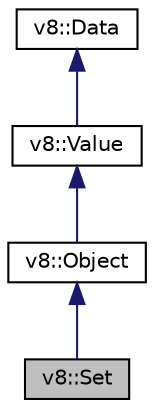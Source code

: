 digraph "v8::Set"
{
  edge [fontname="Helvetica",fontsize="10",labelfontname="Helvetica",labelfontsize="10"];
  node [fontname="Helvetica",fontsize="10",shape=record];
  Node1 [label="v8::Set",height=0.2,width=0.4,color="black", fillcolor="grey75", style="filled", fontcolor="black"];
  Node2 -> Node1 [dir="back",color="midnightblue",fontsize="10",style="solid",fontname="Helvetica"];
  Node2 [label="v8::Object",height=0.2,width=0.4,color="black", fillcolor="white", style="filled",URL="$classv8_1_1Object.html"];
  Node3 -> Node2 [dir="back",color="midnightblue",fontsize="10",style="solid",fontname="Helvetica"];
  Node3 [label="v8::Value",height=0.2,width=0.4,color="black", fillcolor="white", style="filled",URL="$classv8_1_1Value.html"];
  Node4 -> Node3 [dir="back",color="midnightblue",fontsize="10",style="solid",fontname="Helvetica"];
  Node4 [label="v8::Data",height=0.2,width=0.4,color="black", fillcolor="white", style="filled",URL="$classv8_1_1Data.html"];
}
